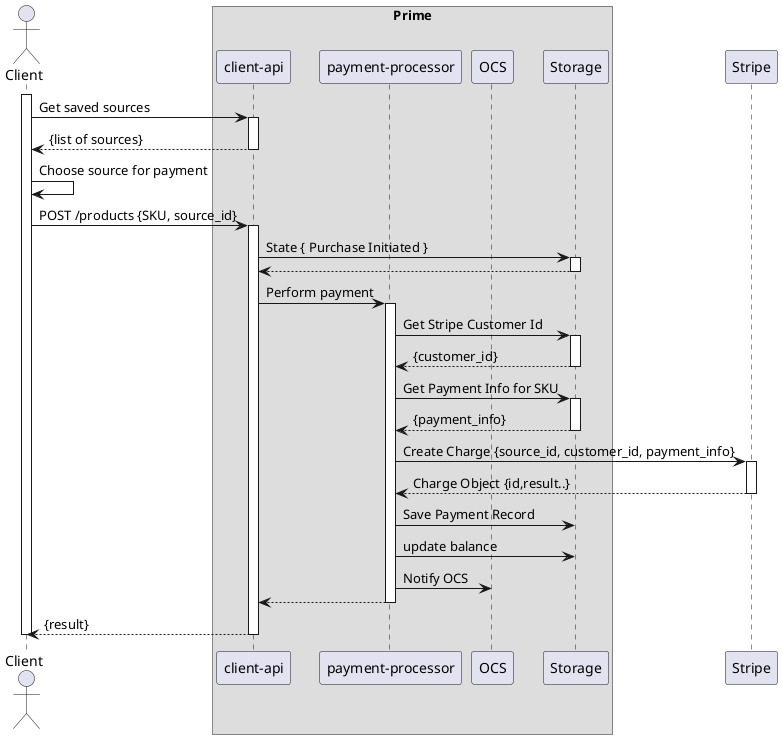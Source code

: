 @startuml

actor Client
participant Client

box "Prime"
    participant "client-api"
    participant "payment-processor"
    participant OCS
    participant Storage
end box
participant Stripe

activate Client
  Client -> "client-api" : Get saved sources
  activate "client-api"
  Client <-- "client-api": {list of sources}
  deactivate "client-api"

  Client -> Client : Choose source for payment

  Client -> "client-api": POST /products {SKU, source_id}
  activate "client-api"

    "client-api" -> Storage : State { Purchase Initiated }
    activate Storage
    "client-api" <-- Storage
    deactivate Storage

    "client-api" -> "payment-processor" : Perform payment
    activate "payment-processor"

        "payment-processor" -> Storage : Get Stripe Customer Id
        activate Storage
        "payment-processor" <-- Storage : {customer_id}
        deactivate Storage

        "payment-processor" -> Storage : Get Payment Info for SKU
        activate Storage
        "payment-processor" <-- Storage : {payment_info}
        deactivate Storage

        "payment-processor" -> Stripe: Create Charge {source_id, customer_id, payment_info}
        activate Stripe
        "payment-processor" <-- Stripe : Charge Object {id,result..}
        deactivate Stripe

        "payment-processor" -> Storage : Save Payment Record
        "payment-processor" -> Storage : update balance

        "payment-processor" -> OCS : Notify OCS

    "client-api" <-- "payment-processor"
    deactivate "payment-processor"

  Client <-- "client-api": {result}
  deactivate "client-api"

deactivate Client

@enduml